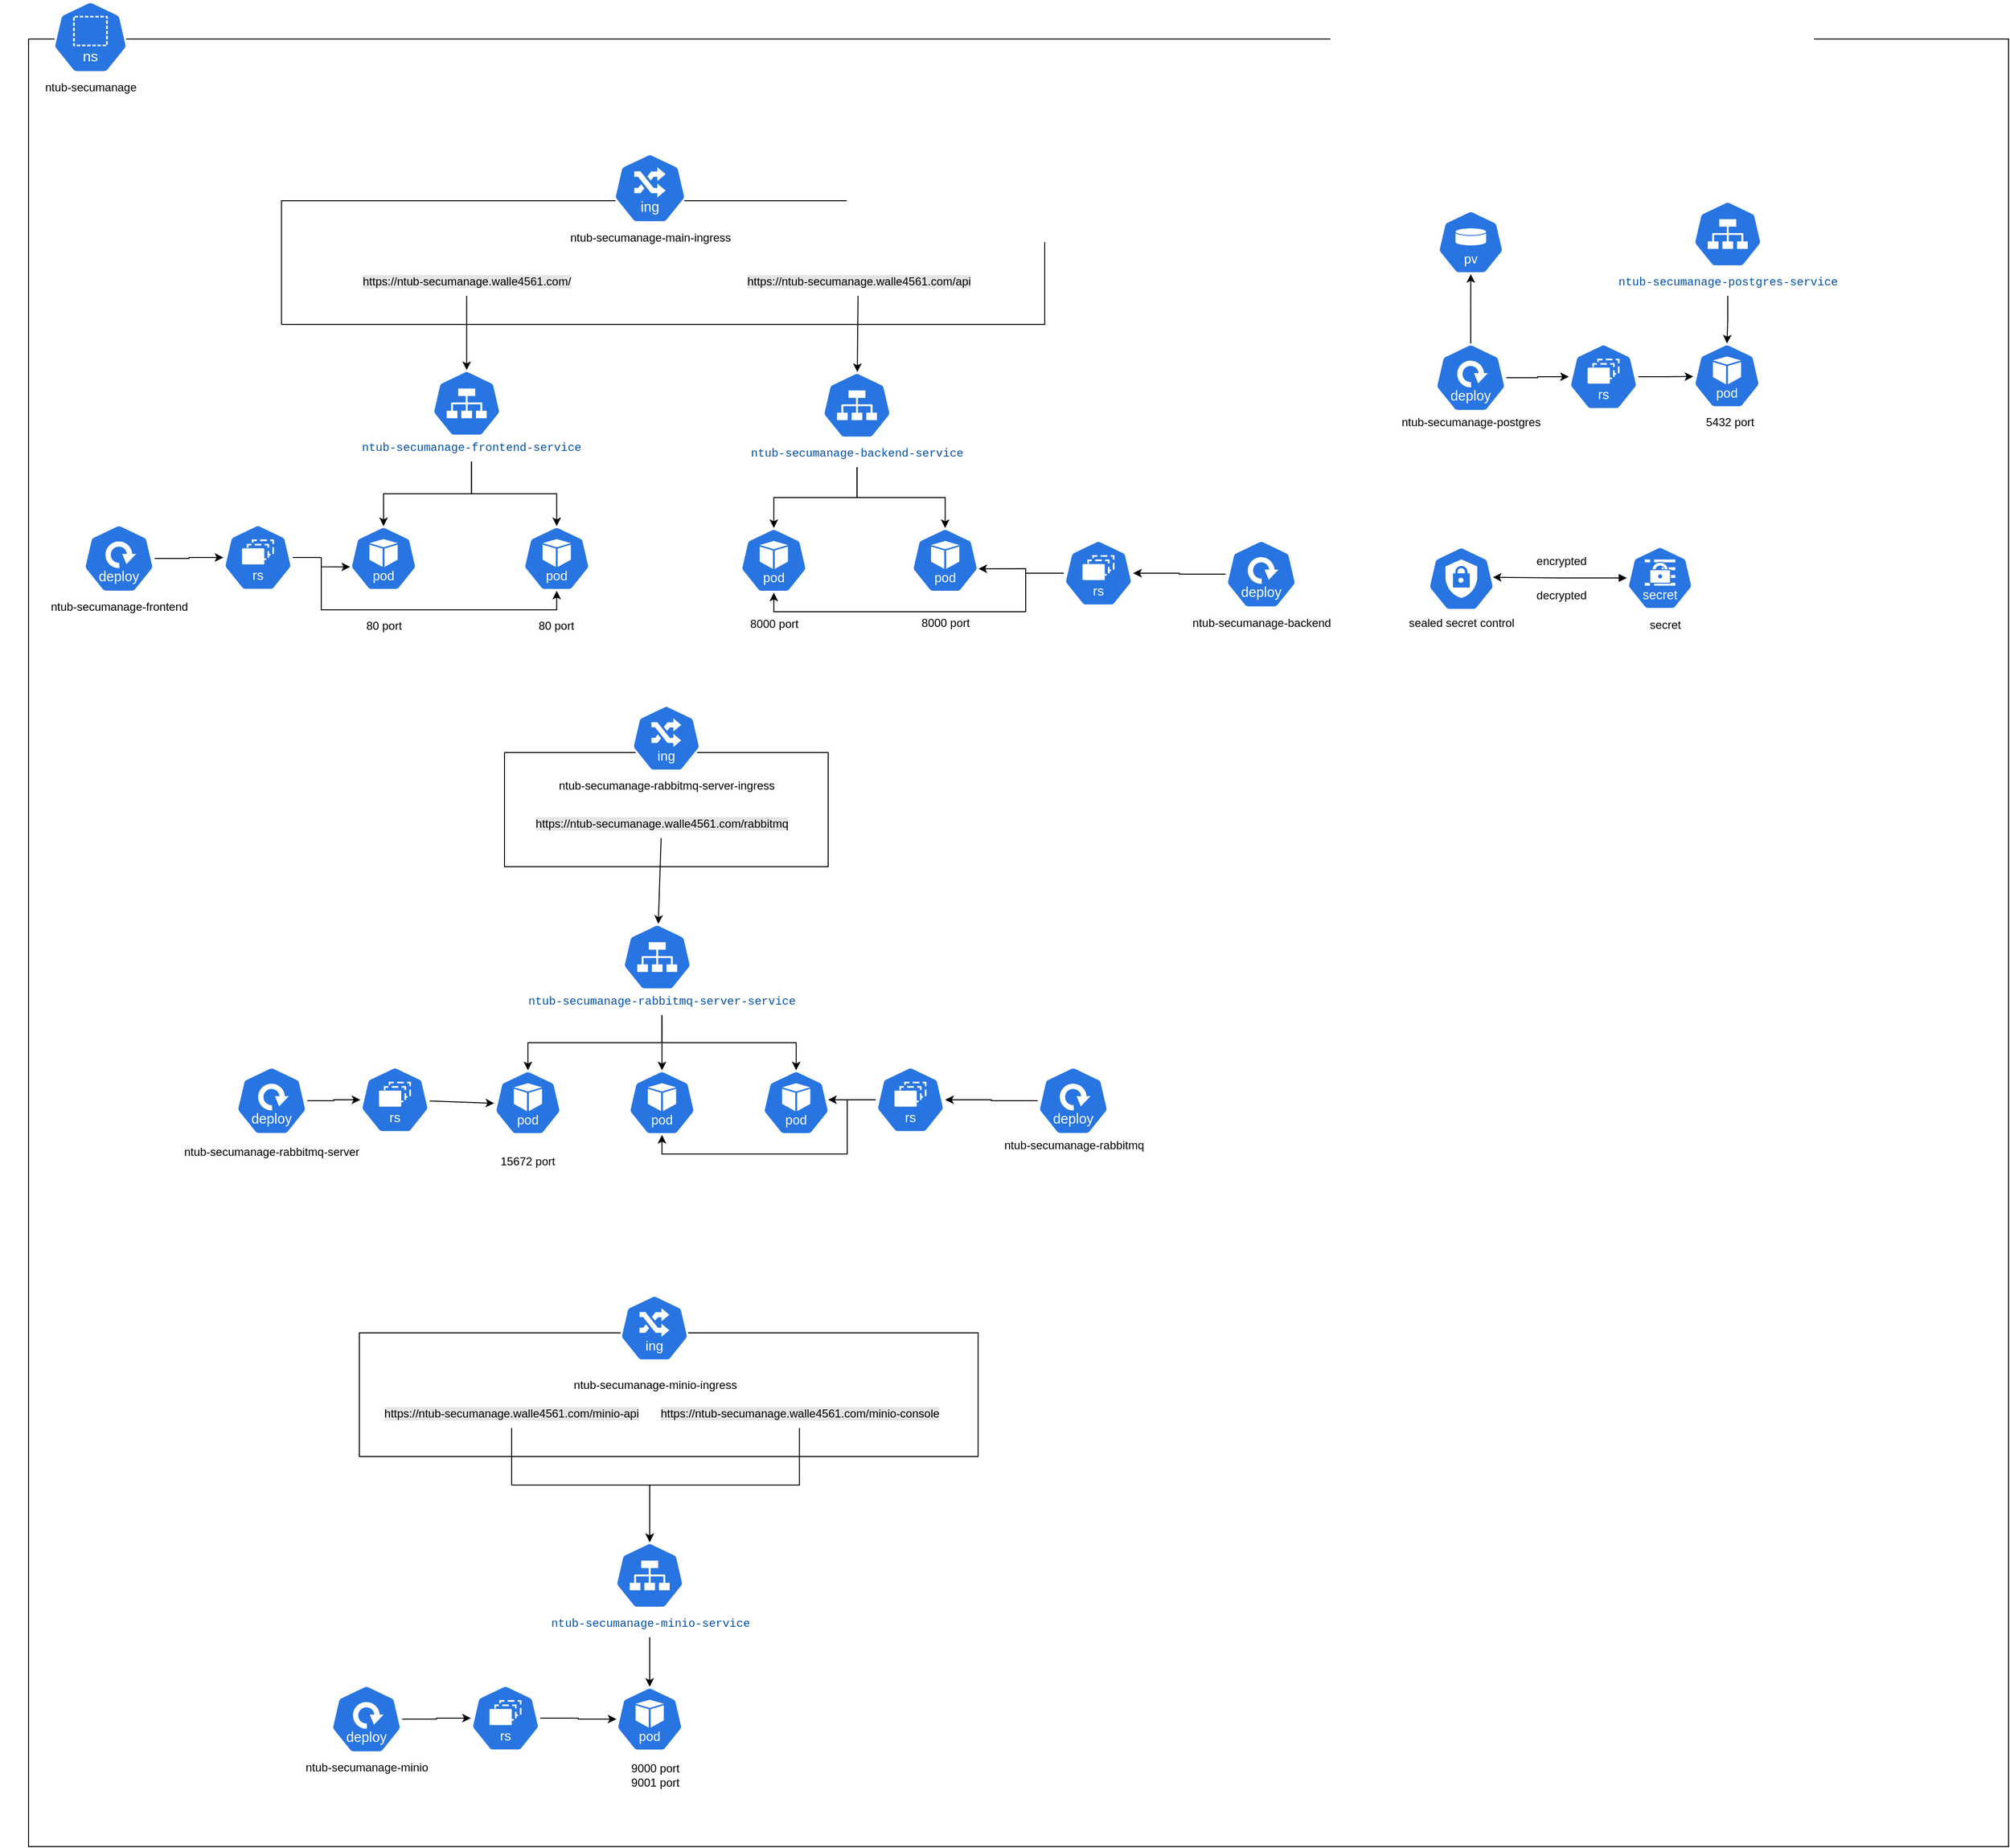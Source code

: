 <mxfile version="26.2.14">
  <diagram name="第 1 页" id="oW_HWMbuLzEQUuHJXe-u">
    <mxGraphModel grid="1" page="1" gridSize="10" guides="1" tooltips="1" connect="1" arrows="1" fold="1" pageScale="1" pageWidth="50000" pageHeight="4000" math="0" shadow="0">
      <root>
        <mxCell id="0" />
        <mxCell id="1" parent="0" />
        <mxCell id="PA6u_Vdks4HZoJfBhmhb-9" value="" style="rounded=0;whiteSpace=wrap;html=1;" vertex="1" parent="1">
          <mxGeometry x="1900" y="290" width="2080" height="1900" as="geometry" />
        </mxCell>
        <mxCell id="PA6u_Vdks4HZoJfBhmhb-12" value="" style="group" vertex="1" connectable="0" parent="1">
          <mxGeometry x="1870" y="250" width="190" height="130" as="geometry" />
        </mxCell>
        <mxCell id="PA6u_Vdks4HZoJfBhmhb-10" value="" style="aspect=fixed;sketch=0;html=1;dashed=0;whitespace=wrap;fillColor=#2875E2;strokeColor=#ffffff;points=[[0.005,0.63,0],[0.1,0.2,0],[0.9,0.2,0],[0.5,0,0],[0.995,0.63,0],[0.72,0.99,0],[0.5,1,0],[0.28,0.99,0]];shape=mxgraph.kubernetes.icon2;kubernetesLabel=1;prIcon=ns" vertex="1" parent="PA6u_Vdks4HZoJfBhmhb-12">
          <mxGeometry x="55.417" width="79.167" height="76" as="geometry" />
        </mxCell>
        <mxCell id="PA6u_Vdks4HZoJfBhmhb-11" value="ntub-secumanage" style="text;html=1;align=center;verticalAlign=middle;resizable=0;points=[];autosize=1;strokeColor=none;fillColor=none;" vertex="1" parent="PA6u_Vdks4HZoJfBhmhb-12">
          <mxGeometry x="35" y="76" width="120" height="30" as="geometry" />
        </mxCell>
        <mxCell id="PA6u_Vdks4HZoJfBhmhb-17" value="" style="group" vertex="1" connectable="0" parent="1">
          <mxGeometry x="2497.5" y="410" width="470" height="240" as="geometry" />
        </mxCell>
        <mxCell id="PA6u_Vdks4HZoJfBhmhb-22" value="" style="whiteSpace=wrap;html=1;" vertex="1" parent="PA6u_Vdks4HZoJfBhmhb-17">
          <mxGeometry x="-331.765" y="50" width="801.765" height="130" as="geometry" />
        </mxCell>
        <mxCell id="PA6u_Vdks4HZoJfBhmhb-19" value="&lt;span style=&quot;background-color: rgb(230, 230, 230);&quot;&gt;https://ntub-secumanage.walle4561.com/&lt;/span&gt;" style="text;html=1;align=center;verticalAlign=middle;resizable=0;points=[];autosize=1;strokeColor=none;fillColor=none;" vertex="1" parent="PA6u_Vdks4HZoJfBhmhb-17">
          <mxGeometry x="-257.255" y="120" width="240" height="30" as="geometry" />
        </mxCell>
        <mxCell id="PA6u_Vdks4HZoJfBhmhb-18" value="&lt;span style=&quot;background-color: rgb(230, 230, 230);&quot;&gt;https://ntub-secumanage.walle4561.com/api&lt;/span&gt;" style="text;html=1;align=center;verticalAlign=middle;resizable=0;points=[];autosize=1;strokeColor=none;fillColor=none;" vertex="1" parent="PA6u_Vdks4HZoJfBhmhb-17">
          <mxGeometry x="144.02" y="120" width="260" height="30" as="geometry" />
        </mxCell>
        <mxCell id="OBrosOqHSB_QmreXcXmK-2" value="" style="group" vertex="1" connectable="0" parent="PA6u_Vdks4HZoJfBhmhb-17">
          <mxGeometry x="-39.71" width="190" height="103.73" as="geometry" />
        </mxCell>
        <mxCell id="PA6u_Vdks4HZoJfBhmhb-15" value="" style="aspect=fixed;sketch=0;html=1;dashed=0;whitespace=wrap;fillColor=#2875E2;strokeColor=#ffffff;points=[[0.005,0.63,0],[0.1,0.2,0],[0.9,0.2,0],[0.5,0,0],[0.995,0.63,0],[0.72,0.99,0],[0.5,1,0],[0.28,0.99,0]];shape=mxgraph.kubernetes.icon2;kubernetesLabel=1;prIcon=ing" vertex="1" parent="OBrosOqHSB_QmreXcXmK-2">
          <mxGeometry x="56.602" width="76.794" height="73.725" as="geometry" />
        </mxCell>
        <mxCell id="OBrosOqHSB_QmreXcXmK-1" value="ntub-secumanage-main-ingress" style="text;html=1;align=center;verticalAlign=middle;resizable=0;points=[];autosize=1;strokeColor=none;fillColor=none;" vertex="1" parent="OBrosOqHSB_QmreXcXmK-2">
          <mxGeometry y="73.73" width="190" height="30" as="geometry" />
        </mxCell>
        <mxCell id="PA6u_Vdks4HZoJfBhmhb-24" style="edgeStyle=orthogonalEdgeStyle;rounded=0;orthogonalLoop=1;jettySize=auto;html=1;entryX=0.5;entryY=0;entryDx=0;entryDy=0;entryPerimeter=0;" edge="1" parent="1" source="PA6u_Vdks4HZoJfBhmhb-19" target="PA6u_Vdks4HZoJfBhmhb-23">
          <mxGeometry relative="1" as="geometry" />
        </mxCell>
        <mxCell id="PA6u_Vdks4HZoJfBhmhb-27" value="" style="group" vertex="1" connectable="0" parent="1">
          <mxGeometry x="2240.25" y="620" width="250" height="120" as="geometry" />
        </mxCell>
        <mxCell id="PA6u_Vdks4HZoJfBhmhb-23" value="" style="aspect=fixed;sketch=0;html=1;dashed=0;whitespace=wrap;fillColor=#2875E2;strokeColor=#ffffff;points=[[0.005,0.63,0],[0.1,0.2,0],[0.9,0.2,0],[0.5,0,0],[0.995,0.63,0],[0.72,0.99,0],[0.5,1,0],[0.28,0.99,0]];shape=mxgraph.kubernetes.icon2;prIcon=svc" vertex="1" parent="PA6u_Vdks4HZoJfBhmhb-27">
          <mxGeometry x="83.54" y="18" width="72.92" height="70" as="geometry" />
        </mxCell>
        <mxCell id="PA6u_Vdks4HZoJfBhmhb-26" value="&lt;div style=&quot;background-color: rgb(255, 255, 254); font-family: Menlo, Monaco, &amp;quot;Courier New&amp;quot;, monospace; line-height: 18px; white-space-collapse: preserve;&quot;&gt;&lt;span style=&quot;color: #0451a5;&quot;&gt;ntub-secumanage-frontend-service&lt;/span&gt;&lt;/div&gt;" style="text;html=1;align=center;verticalAlign=middle;resizable=0;points=[];autosize=1;strokeColor=none;fillColor=none;" vertex="1" parent="PA6u_Vdks4HZoJfBhmhb-27">
          <mxGeometry y="84" width="250" height="30" as="geometry" />
        </mxCell>
        <mxCell id="PA6u_Vdks4HZoJfBhmhb-32" style="edgeStyle=orthogonalEdgeStyle;rounded=0;orthogonalLoop=1;jettySize=auto;html=1;entryX=0.5;entryY=0;entryDx=0;entryDy=0;entryPerimeter=0;" edge="1" parent="1" source="PA6u_Vdks4HZoJfBhmhb-26" target="PA6u_Vdks4HZoJfBhmhb-25">
          <mxGeometry relative="1" as="geometry" />
        </mxCell>
        <mxCell id="PA6u_Vdks4HZoJfBhmhb-33" style="edgeStyle=orthogonalEdgeStyle;rounded=0;orthogonalLoop=1;jettySize=auto;html=1;entryX=0.5;entryY=0;entryDx=0;entryDy=0;entryPerimeter=0;" edge="1" parent="1" source="PA6u_Vdks4HZoJfBhmhb-26" target="PA6u_Vdks4HZoJfBhmhb-29">
          <mxGeometry relative="1" as="geometry" />
        </mxCell>
        <mxCell id="PA6u_Vdks4HZoJfBhmhb-35" value="" style="group" vertex="1" connectable="0" parent="1">
          <mxGeometry x="2660.25" y="620" width="250" height="252" as="geometry" />
        </mxCell>
        <mxCell id="PA6u_Vdks4HZoJfBhmhb-34" value="" style="aspect=fixed;sketch=0;html=1;dashed=0;whitespace=wrap;fillColor=#2875E2;strokeColor=#ffffff;points=[[0.005,0.63,0],[0.1,0.2,0],[0.9,0.2,0],[0.5,0,0],[0.995,0.63,0],[0.72,0.99,0],[0.5,1,0],[0.28,0.99,0]];shape=mxgraph.kubernetes.icon2;kubernetesLabel=1;prIcon=pod" vertex="1" parent="PA6u_Vdks4HZoJfBhmhb-35">
          <mxGeometry x="-12.75" y="184" width="70.83" height="68" as="geometry" />
        </mxCell>
        <mxCell id="PA6u_Vdks4HZoJfBhmhb-36" value="" style="aspect=fixed;sketch=0;html=1;dashed=0;whitespace=wrap;fillColor=#2875E2;strokeColor=#ffffff;points=[[0.005,0.63,0],[0.1,0.2,0],[0.9,0.2,0],[0.5,0,0],[0.995,0.63,0],[0.72,0.99,0],[0.5,1,0],[0.28,0.99,0]];shape=mxgraph.kubernetes.icon2;prIcon=svc" vertex="1" parent="PA6u_Vdks4HZoJfBhmhb-35">
          <mxGeometry x="73.54" y="20" width="72.92" height="70" as="geometry" />
        </mxCell>
        <mxCell id="PA6u_Vdks4HZoJfBhmhb-37" value="&lt;div style=&quot;background-color: rgb(255, 255, 254); line-height: 18px;&quot;&gt;&lt;font face=&quot;Menlo, Monaco, Courier New, monospace&quot; color=&quot;#0451a5&quot;&gt;&lt;span style=&quot;white-space-collapse: preserve;&quot;&gt;ntub-secumanage-backend-service&lt;/span&gt;&lt;/font&gt;&lt;br&gt;&lt;/div&gt;" style="text;html=1;align=center;verticalAlign=middle;resizable=0;points=[];autosize=1;strokeColor=none;fillColor=none;" vertex="1" parent="PA6u_Vdks4HZoJfBhmhb-35">
          <mxGeometry x="-15" y="90" width="250" height="30" as="geometry" />
        </mxCell>
        <mxCell id="PA6u_Vdks4HZoJfBhmhb-38" value="" style="aspect=fixed;sketch=0;html=1;dashed=0;whitespace=wrap;fillColor=#2875E2;strokeColor=#ffffff;points=[[0.005,0.63,0],[0.1,0.2,0],[0.9,0.2,0],[0.5,0,0],[0.995,0.63,0],[0.72,0.99,0],[0.5,1,0],[0.28,0.99,0]];shape=mxgraph.kubernetes.icon2;kubernetesLabel=1;prIcon=pod" vertex="1" parent="PA6u_Vdks4HZoJfBhmhb-35">
          <mxGeometry x="167.25" y="184" width="70.83" height="68" as="geometry" />
        </mxCell>
        <mxCell id="PA6u_Vdks4HZoJfBhmhb-39" style="edgeStyle=orthogonalEdgeStyle;rounded=0;orthogonalLoop=1;jettySize=auto;html=1;entryX=0.5;entryY=0;entryDx=0;entryDy=0;entryPerimeter=0;" edge="1" parent="PA6u_Vdks4HZoJfBhmhb-35" source="PA6u_Vdks4HZoJfBhmhb-37" target="PA6u_Vdks4HZoJfBhmhb-34">
          <mxGeometry relative="1" as="geometry" />
        </mxCell>
        <mxCell id="PA6u_Vdks4HZoJfBhmhb-40" style="edgeStyle=orthogonalEdgeStyle;rounded=0;orthogonalLoop=1;jettySize=auto;html=1;entryX=0.5;entryY=0;entryDx=0;entryDy=0;entryPerimeter=0;" edge="1" parent="PA6u_Vdks4HZoJfBhmhb-35" source="PA6u_Vdks4HZoJfBhmhb-37" target="PA6u_Vdks4HZoJfBhmhb-38">
          <mxGeometry relative="1" as="geometry" />
        </mxCell>
        <mxCell id="PA6u_Vdks4HZoJfBhmhb-41" style="rounded=0;orthogonalLoop=1;jettySize=auto;html=1;" edge="1" parent="1" source="PA6u_Vdks4HZoJfBhmhb-18" target="PA6u_Vdks4HZoJfBhmhb-36">
          <mxGeometry relative="1" as="geometry" />
        </mxCell>
        <mxCell id="PA6u_Vdks4HZoJfBhmhb-42" value="" style="group" vertex="1" connectable="0" parent="1">
          <mxGeometry x="2677.5" y="1600" width="220" height="438" as="geometry" />
        </mxCell>
        <mxCell id="PA6u_Vdks4HZoJfBhmhb-43" value="" style="whiteSpace=wrap;html=1;" vertex="1" parent="PA6u_Vdks4HZoJfBhmhb-42">
          <mxGeometry x="-430" y="50" width="650" height="130" as="geometry" />
        </mxCell>
        <mxCell id="PA6u_Vdks4HZoJfBhmhb-46" value="&lt;span style=&quot;background-color: rgb(230, 230, 230);&quot;&gt;https://ntub-secumanage.walle4561.com/minio-console&lt;/span&gt;" style="text;html=1;align=center;verticalAlign=middle;resizable=0;points=[];autosize=1;strokeColor=none;fillColor=none;" vertex="1" parent="PA6u_Vdks4HZoJfBhmhb-42">
          <mxGeometry x="-127.651" y="120" width="320" height="30" as="geometry" />
        </mxCell>
        <mxCell id="PA6u_Vdks4HZoJfBhmhb-100" value="&lt;span style=&quot;background-color: rgb(230, 230, 230);&quot;&gt;https://ntub-secumanage.walle4561.com/minio-api&lt;/span&gt;" style="text;html=1;align=center;verticalAlign=middle;resizable=0;points=[];autosize=1;strokeColor=none;fillColor=none;" vertex="1" parent="PA6u_Vdks4HZoJfBhmhb-42">
          <mxGeometry x="-415.001" y="120" width="290" height="30" as="geometry" />
        </mxCell>
        <mxCell id="PA6u_Vdks4HZoJfBhmhb-76" style="edgeStyle=orthogonalEdgeStyle;rounded=0;orthogonalLoop=1;jettySize=auto;html=1;entryX=0.5;entryY=0;entryDx=0;entryDy=0;entryPerimeter=0;" edge="1" parent="1" source="PA6u_Vdks4HZoJfBhmhb-75" target="PA6u_Vdks4HZoJfBhmhb-73">
          <mxGeometry relative="1" as="geometry" />
        </mxCell>
        <mxCell id="PA6u_Vdks4HZoJfBhmhb-99" value="" style="whiteSpace=wrap;html=1;" vertex="1" parent="1">
          <mxGeometry x="2400" y="1040" width="340" height="120" as="geometry" />
        </mxCell>
        <mxCell id="PA6u_Vdks4HZoJfBhmhb-86" value="&lt;span style=&quot;background-color: rgb(230, 230, 230);&quot;&gt;https://ntub-secumanage.walle4561.com/rabbitmq&lt;/span&gt;" style="text;html=1;align=center;verticalAlign=middle;resizable=0;points=[];autosize=1;strokeColor=none;fillColor=none;" vertex="1" parent="1">
          <mxGeometry x="2420.0" y="1100" width="290" height="30" as="geometry" />
        </mxCell>
        <mxCell id="PA6u_Vdks4HZoJfBhmhb-87" value="" style="group" vertex="1" connectable="0" parent="1">
          <mxGeometry x="2513.73" y="1190" width="270" height="252" as="geometry" />
        </mxCell>
        <mxCell id="PA6u_Vdks4HZoJfBhmhb-88" value="" style="aspect=fixed;sketch=0;html=1;dashed=0;whitespace=wrap;fillColor=#2875E2;strokeColor=#ffffff;points=[[0.005,0.63,0],[0.1,0.2,0],[0.9,0.2,0],[0.5,0,0],[0.995,0.63,0],[0.72,0.99,0],[0.5,1,0],[0.28,0.99,0]];shape=mxgraph.kubernetes.icon2;kubernetesLabel=1;prIcon=pod" vertex="1" parent="PA6u_Vdks4HZoJfBhmhb-87">
          <mxGeometry x="16.27" y="184" width="70.83" height="68" as="geometry" />
        </mxCell>
        <mxCell id="PA6u_Vdks4HZoJfBhmhb-89" value="" style="aspect=fixed;sketch=0;html=1;dashed=0;whitespace=wrap;fillColor=#2875E2;strokeColor=#ffffff;points=[[0.005,0.63,0],[0.1,0.2,0],[0.9,0.2,0],[0.5,0,0],[0.995,0.63,0],[0.72,0.99,0],[0.5,1,0],[0.28,0.99,0]];shape=mxgraph.kubernetes.icon2;prIcon=svc" vertex="1" parent="PA6u_Vdks4HZoJfBhmhb-87">
          <mxGeometry x="10.22" y="30" width="72.92" height="70" as="geometry" />
        </mxCell>
        <mxCell id="PA6u_Vdks4HZoJfBhmhb-90" value="&lt;div style=&quot;background-color: rgb(255, 255, 254); line-height: 18px;&quot;&gt;&lt;font face=&quot;Menlo, Monaco, Courier New, monospace&quot; color=&quot;#0451a5&quot;&gt;&lt;span style=&quot;white-space-collapse: preserve;&quot;&gt;ntub-secumanage-rabbitmq-server-service&lt;/span&gt;&lt;/font&gt;&lt;br&gt;&lt;/div&gt;" style="text;html=1;align=center;verticalAlign=middle;resizable=0;points=[];autosize=1;strokeColor=none;fillColor=none;" vertex="1" parent="PA6u_Vdks4HZoJfBhmhb-87">
          <mxGeometry x="-103.32" y="96" width="310" height="30" as="geometry" />
        </mxCell>
        <mxCell id="PA6u_Vdks4HZoJfBhmhb-91" value="" style="aspect=fixed;sketch=0;html=1;dashed=0;whitespace=wrap;fillColor=#2875E2;strokeColor=#ffffff;points=[[0.005,0.63,0],[0.1,0.2,0],[0.9,0.2,0],[0.5,0,0],[0.995,0.63,0],[0.72,0.99,0],[0.5,1,0],[0.28,0.99,0]];shape=mxgraph.kubernetes.icon2;kubernetesLabel=1;prIcon=pod" vertex="1" parent="PA6u_Vdks4HZoJfBhmhb-87">
          <mxGeometry x="157.25" y="184" width="70.83" height="68" as="geometry" />
        </mxCell>
        <mxCell id="PA6u_Vdks4HZoJfBhmhb-92" style="edgeStyle=orthogonalEdgeStyle;rounded=0;orthogonalLoop=1;jettySize=auto;html=1;entryX=0.5;entryY=0;entryDx=0;entryDy=0;entryPerimeter=0;" edge="1" parent="PA6u_Vdks4HZoJfBhmhb-87" source="PA6u_Vdks4HZoJfBhmhb-90" target="PA6u_Vdks4HZoJfBhmhb-88">
          <mxGeometry relative="1" as="geometry" />
        </mxCell>
        <mxCell id="PA6u_Vdks4HZoJfBhmhb-93" style="edgeStyle=orthogonalEdgeStyle;rounded=0;orthogonalLoop=1;jettySize=auto;html=1;entryX=0.5;entryY=0;entryDx=0;entryDy=0;entryPerimeter=0;" edge="1" parent="PA6u_Vdks4HZoJfBhmhb-87" source="PA6u_Vdks4HZoJfBhmhb-90" target="PA6u_Vdks4HZoJfBhmhb-91">
          <mxGeometry relative="1" as="geometry" />
        </mxCell>
        <mxCell id="PA6u_Vdks4HZoJfBhmhb-94" style="rounded=0;orthogonalLoop=1;jettySize=auto;html=1;" edge="1" parent="1" source="PA6u_Vdks4HZoJfBhmhb-86" target="PA6u_Vdks4HZoJfBhmhb-89">
          <mxGeometry relative="1" as="geometry" />
        </mxCell>
        <mxCell id="PA6u_Vdks4HZoJfBhmhb-96" value="" style="group" vertex="1" connectable="0" parent="1">
          <mxGeometry x="2570" y="990" width="120" height="120" as="geometry" />
        </mxCell>
        <mxCell id="PA6u_Vdks4HZoJfBhmhb-97" value="" style="aspect=fixed;sketch=0;html=1;dashed=0;whitespace=wrap;fillColor=#2875E2;strokeColor=#ffffff;points=[[0.005,0.63,0],[0.1,0.2,0],[0.9,0.2,0],[0.5,0,0],[0.995,0.63,0],[0.72,0.99,0],[0.5,1,0],[0.28,0.99,0]];shape=mxgraph.kubernetes.icon2;kubernetesLabel=1;prIcon=ing" vertex="1" parent="PA6u_Vdks4HZoJfBhmhb-96">
          <mxGeometry x="-36.46" width="72.91" height="70" as="geometry" />
        </mxCell>
        <mxCell id="PA6u_Vdks4HZoJfBhmhb-50" value="" style="group" vertex="1" connectable="0" parent="1">
          <mxGeometry x="2437.5" y="1800" width="250" height="238" as="geometry" />
        </mxCell>
        <mxCell id="PA6u_Vdks4HZoJfBhmhb-49" value="" style="aspect=fixed;sketch=0;html=1;dashed=0;whitespace=wrap;fillColor=#2875E2;strokeColor=#ffffff;points=[[0.005,0.63,0],[0.1,0.2,0],[0.9,0.2,0],[0.5,0,0],[0.995,0.63,0],[0.72,0.99,0],[0.5,1,0],[0.28,0.99,0]];shape=mxgraph.kubernetes.icon2;kubernetesLabel=1;prIcon=pod" vertex="1" parent="PA6u_Vdks4HZoJfBhmhb-50">
          <mxGeometry x="79.59" y="222" width="70.83" height="68" as="geometry" />
        </mxCell>
        <mxCell id="PA6u_Vdks4HZoJfBhmhb-51" value="" style="aspect=fixed;sketch=0;html=1;dashed=0;whitespace=wrap;fillColor=#2875E2;strokeColor=#ffffff;points=[[0.005,0.63,0],[0.1,0.2,0],[0.9,0.2,0],[0.5,0,0],[0.995,0.63,0],[0.72,0.99,0],[0.5,1,0],[0.28,0.99,0]];shape=mxgraph.kubernetes.icon2;prIcon=svc" vertex="1" parent="PA6u_Vdks4HZoJfBhmhb-50">
          <mxGeometry x="78.54" y="70" width="72.92" height="70" as="geometry" />
        </mxCell>
        <mxCell id="PA6u_Vdks4HZoJfBhmhb-52" value="&lt;div style=&quot;background-color: rgb(255, 255, 254); line-height: 18px;&quot;&gt;&lt;font face=&quot;Menlo, Monaco, Courier New, monospace&quot; color=&quot;#0451a5&quot;&gt;&lt;span style=&quot;white-space-collapse: preserve;&quot;&gt;ntub-secumanage-minio-service&lt;/span&gt;&lt;/font&gt;&lt;br&gt;&lt;/div&gt;" style="text;html=1;align=center;verticalAlign=middle;resizable=0;points=[];autosize=1;strokeColor=none;fillColor=none;" vertex="1" parent="PA6u_Vdks4HZoJfBhmhb-50">
          <mxGeometry y="140" width="230" height="30" as="geometry" />
        </mxCell>
        <mxCell id="PA6u_Vdks4HZoJfBhmhb-54" style="edgeStyle=orthogonalEdgeStyle;rounded=0;orthogonalLoop=1;jettySize=auto;html=1;entryX=0.5;entryY=0;entryDx=0;entryDy=0;entryPerimeter=0;" edge="1" parent="PA6u_Vdks4HZoJfBhmhb-50" source="PA6u_Vdks4HZoJfBhmhb-52" target="PA6u_Vdks4HZoJfBhmhb-49">
          <mxGeometry relative="1" as="geometry" />
        </mxCell>
        <mxCell id="PA6u_Vdks4HZoJfBhmhb-95" value="" style="group" vertex="1" connectable="0" parent="1">
          <mxGeometry x="2497.5" y="1610" width="155" height="120" as="geometry" />
        </mxCell>
        <mxCell id="PA6u_Vdks4HZoJfBhmhb-45" value="&lt;div style=&quot;background-color: rgb(255, 255, 254); font-family: Menlo, Monaco, &amp;quot;Courier New&amp;quot;, monospace; line-height: 18px; white-space-collapse: preserve;&quot;&gt;&lt;br&gt;&lt;/div&gt;" style="text;html=1;align=center;verticalAlign=middle;resizable=0;points=[];autosize=1;strokeColor=none;fillColor=none;" vertex="1" parent="PA6u_Vdks4HZoJfBhmhb-95">
          <mxGeometry x="50" y="80" width="20" height="30" as="geometry" />
        </mxCell>
        <mxCell id="OBrosOqHSB_QmreXcXmK-5" value="" style="group" vertex="1" connectable="0" parent="PA6u_Vdks4HZoJfBhmhb-95">
          <mxGeometry x="-35" width="190" height="110" as="geometry" />
        </mxCell>
        <mxCell id="PA6u_Vdks4HZoJfBhmhb-44" value="" style="aspect=fixed;sketch=0;html=1;dashed=0;whitespace=wrap;fillColor=#2875E2;strokeColor=#ffffff;points=[[0.005,0.63,0],[0.1,0.2,0],[0.9,0.2,0],[0.5,0,0],[0.995,0.63,0],[0.72,0.99,0],[0.5,1,0],[0.28,0.99,0]];shape=mxgraph.kubernetes.icon2;kubernetesLabel=1;prIcon=ing" vertex="1" parent="OBrosOqHSB_QmreXcXmK-5">
          <mxGeometry x="58.54" width="72.91" height="70" as="geometry" />
        </mxCell>
        <mxCell id="OBrosOqHSB_QmreXcXmK-3" value="ntub-secumanage-minio-ingress" style="text;html=1;align=center;verticalAlign=middle;resizable=0;points=[];autosize=1;strokeColor=none;fillColor=none;" vertex="1" parent="OBrosOqHSB_QmreXcXmK-5">
          <mxGeometry y="80" width="190" height="30" as="geometry" />
        </mxCell>
        <mxCell id="PA6u_Vdks4HZoJfBhmhb-101" style="edgeStyle=orthogonalEdgeStyle;rounded=0;orthogonalLoop=1;jettySize=auto;html=1;entryX=0.5;entryY=0;entryDx=0;entryDy=0;entryPerimeter=0;" edge="1" parent="1" source="PA6u_Vdks4HZoJfBhmhb-46" target="PA6u_Vdks4HZoJfBhmhb-51">
          <mxGeometry relative="1" as="geometry" />
        </mxCell>
        <mxCell id="PA6u_Vdks4HZoJfBhmhb-102" style="edgeStyle=orthogonalEdgeStyle;rounded=0;orthogonalLoop=1;jettySize=auto;html=1;entryX=0.5;entryY=0;entryDx=0;entryDy=0;entryPerimeter=0;" edge="1" parent="1" source="PA6u_Vdks4HZoJfBhmhb-100" target="PA6u_Vdks4HZoJfBhmhb-51">
          <mxGeometry relative="1" as="geometry" />
        </mxCell>
        <mxCell id="PA6u_Vdks4HZoJfBhmhb-107" style="edgeStyle=orthogonalEdgeStyle;rounded=0;orthogonalLoop=1;jettySize=auto;html=1;" edge="1" parent="1" source="PA6u_Vdks4HZoJfBhmhb-103" target="PA6u_Vdks4HZoJfBhmhb-104">
          <mxGeometry relative="1" as="geometry" />
        </mxCell>
        <mxCell id="PA6u_Vdks4HZoJfBhmhb-103" value="" style="aspect=fixed;sketch=0;html=1;dashed=0;whitespace=wrap;fillColor=#2875E2;strokeColor=#ffffff;points=[[0.005,0.63,0],[0.1,0.2,0],[0.9,0.2,0],[0.5,0,0],[0.995,0.63,0],[0.72,0.99,0],[0.5,1,0],[0.28,0.99,0]];shape=mxgraph.kubernetes.icon2;kubernetesLabel=1;prIcon=deploy" vertex="1" parent="1">
          <mxGeometry x="1957.5" y="800" width="75" height="72" as="geometry" />
        </mxCell>
        <mxCell id="PA6u_Vdks4HZoJfBhmhb-112" style="edgeStyle=orthogonalEdgeStyle;rounded=0;orthogonalLoop=1;jettySize=auto;html=1;entryX=0.005;entryY=0.63;entryDx=0;entryDy=0;entryPerimeter=0;" edge="1" parent="1" source="PA6u_Vdks4HZoJfBhmhb-104" target="PA6u_Vdks4HZoJfBhmhb-25">
          <mxGeometry relative="1" as="geometry" />
        </mxCell>
        <mxCell id="PA6u_Vdks4HZoJfBhmhb-114" value="" style="group" vertex="1" connectable="0" parent="1">
          <mxGeometry x="2104.58" y="800" width="72.92" height="105" as="geometry" />
        </mxCell>
        <mxCell id="PA6u_Vdks4HZoJfBhmhb-104" value="" style="aspect=fixed;sketch=0;html=1;dashed=0;whitespace=wrap;fillColor=#2875E2;strokeColor=#ffffff;points=[[0.005,0.63,0],[0.1,0.2,0],[0.9,0.2,0],[0.5,0,0],[0.995,0.63,0],[0.72,0.99,0],[0.5,1,0],[0.28,0.99,0]];shape=mxgraph.kubernetes.icon2;kubernetesLabel=1;prIcon=rs" vertex="1" parent="PA6u_Vdks4HZoJfBhmhb-114">
          <mxGeometry width="72.92" height="70" as="geometry" />
        </mxCell>
        <mxCell id="PA6u_Vdks4HZoJfBhmhb-115" style="edgeStyle=orthogonalEdgeStyle;rounded=0;orthogonalLoop=1;jettySize=auto;html=1;entryX=0.5;entryY=1;entryDx=0;entryDy=0;entryPerimeter=0;" edge="1" parent="1" source="PA6u_Vdks4HZoJfBhmhb-104" target="PA6u_Vdks4HZoJfBhmhb-29">
          <mxGeometry relative="1" as="geometry">
            <Array as="points">
              <mxPoint x="2207.5" y="835" />
              <mxPoint x="2207.5" y="890" />
              <mxPoint x="2454.5" y="890" />
            </Array>
          </mxGeometry>
        </mxCell>
        <mxCell id="PA6u_Vdks4HZoJfBhmhb-116" style="edgeStyle=orthogonalEdgeStyle;rounded=0;orthogonalLoop=1;jettySize=auto;html=1;" edge="1" parent="1" source="PA6u_Vdks4HZoJfBhmhb-117" target="PA6u_Vdks4HZoJfBhmhb-119">
          <mxGeometry relative="1" as="geometry" />
        </mxCell>
        <mxCell id="PA6u_Vdks4HZoJfBhmhb-118" value="" style="group" vertex="1" connectable="0" parent="1">
          <mxGeometry x="2987.5" y="816.5" width="72.92" height="105" as="geometry" />
        </mxCell>
        <mxCell id="PA6u_Vdks4HZoJfBhmhb-119" value="" style="aspect=fixed;sketch=0;html=1;dashed=0;whitespace=wrap;fillColor=#2875E2;strokeColor=#ffffff;points=[[0.005,0.63,0],[0.1,0.2,0],[0.9,0.2,0],[0.5,0,0],[0.995,0.63,0],[0.72,0.99,0],[0.5,1,0],[0.28,0.99,0]];shape=mxgraph.kubernetes.icon2;kubernetesLabel=1;prIcon=rs" vertex="1" parent="PA6u_Vdks4HZoJfBhmhb-118">
          <mxGeometry width="72.92" height="70" as="geometry" />
        </mxCell>
        <mxCell id="PA6u_Vdks4HZoJfBhmhb-121" style="edgeStyle=orthogonalEdgeStyle;rounded=0;orthogonalLoop=1;jettySize=auto;html=1;entryX=0.995;entryY=0.63;entryDx=0;entryDy=0;entryPerimeter=0;" edge="1" parent="1" source="PA6u_Vdks4HZoJfBhmhb-119" target="PA6u_Vdks4HZoJfBhmhb-38">
          <mxGeometry relative="1" as="geometry">
            <Array as="points">
              <mxPoint x="2947.5" y="851" />
              <mxPoint x="2947.5" y="847" />
            </Array>
          </mxGeometry>
        </mxCell>
        <mxCell id="PA6u_Vdks4HZoJfBhmhb-122" style="edgeStyle=orthogonalEdgeStyle;rounded=0;orthogonalLoop=1;jettySize=auto;html=1;entryX=0.5;entryY=1;entryDx=0;entryDy=0;entryPerimeter=0;" edge="1" parent="1" source="PA6u_Vdks4HZoJfBhmhb-119" target="PA6u_Vdks4HZoJfBhmhb-34">
          <mxGeometry relative="1" as="geometry">
            <Array as="points">
              <mxPoint x="2947.5" y="851" />
              <mxPoint x="2947.5" y="892" />
              <mxPoint x="2682.5" y="892" />
            </Array>
          </mxGeometry>
        </mxCell>
        <mxCell id="PA6u_Vdks4HZoJfBhmhb-129" style="edgeStyle=orthogonalEdgeStyle;rounded=0;orthogonalLoop=1;jettySize=auto;html=1;" edge="1" parent="1" source="PA6u_Vdks4HZoJfBhmhb-130" target="PA6u_Vdks4HZoJfBhmhb-132">
          <mxGeometry relative="1" as="geometry" />
        </mxCell>
        <mxCell id="PA6u_Vdks4HZoJfBhmhb-131" value="" style="group" vertex="1" connectable="0" parent="1">
          <mxGeometry x="2364.58" y="2020" width="72.92" height="105" as="geometry" />
        </mxCell>
        <mxCell id="PA6u_Vdks4HZoJfBhmhb-132" value="" style="aspect=fixed;sketch=0;html=1;dashed=0;whitespace=wrap;fillColor=#2875E2;strokeColor=#ffffff;points=[[0.005,0.63,0],[0.1,0.2,0],[0.9,0.2,0],[0.5,0,0],[0.995,0.63,0],[0.72,0.99,0],[0.5,1,0],[0.28,0.99,0]];shape=mxgraph.kubernetes.icon2;kubernetesLabel=1;prIcon=rs" vertex="1" parent="PA6u_Vdks4HZoJfBhmhb-131">
          <mxGeometry width="72.92" height="70" as="geometry" />
        </mxCell>
        <mxCell id="PA6u_Vdks4HZoJfBhmhb-135" style="edgeStyle=orthogonalEdgeStyle;rounded=0;orthogonalLoop=1;jettySize=auto;html=1;entryX=0.006;entryY=0.5;entryDx=0;entryDy=0;entryPerimeter=0;" edge="1" parent="1" source="PA6u_Vdks4HZoJfBhmhb-132" target="PA6u_Vdks4HZoJfBhmhb-49">
          <mxGeometry relative="1" as="geometry" />
        </mxCell>
        <mxCell id="PA6u_Vdks4HZoJfBhmhb-138" value="" style="group" vertex="1" connectable="0" parent="1">
          <mxGeometry x="3507.5" y="620" width="77.46" height="105" as="geometry" />
        </mxCell>
        <mxCell id="PA6u_Vdks4HZoJfBhmhb-139" value="" style="aspect=fixed;sketch=0;html=1;dashed=0;whitespace=wrap;fillColor=#2875E2;strokeColor=#ffffff;points=[[0.005,0.63,0],[0.1,0.2,0],[0.9,0.2,0],[0.5,0,0],[0.995,0.63,0],[0.72,0.99,0],[0.5,1,0],[0.28,0.99,0]];shape=mxgraph.kubernetes.icon2;kubernetesLabel=1;prIcon=rs" vertex="1" parent="PA6u_Vdks4HZoJfBhmhb-138">
          <mxGeometry x="10.57" y="-10" width="72.92" height="70" as="geometry" />
        </mxCell>
        <mxCell id="PA6u_Vdks4HZoJfBhmhb-136" style="edgeStyle=orthogonalEdgeStyle;rounded=0;orthogonalLoop=1;jettySize=auto;html=1;" edge="1" parent="1" source="PA6u_Vdks4HZoJfBhmhb-137" target="PA6u_Vdks4HZoJfBhmhb-139">
          <mxGeometry relative="1" as="geometry" />
        </mxCell>
        <mxCell id="PA6u_Vdks4HZoJfBhmhb-141" style="edgeStyle=orthogonalEdgeStyle;rounded=0;orthogonalLoop=1;jettySize=auto;html=1;entryX=-0.001;entryY=0.511;entryDx=0;entryDy=0;entryPerimeter=0;" edge="1" parent="1" source="PA6u_Vdks4HZoJfBhmhb-139" target="PA6u_Vdks4HZoJfBhmhb-73">
          <mxGeometry relative="1" as="geometry" />
        </mxCell>
        <mxCell id="PA6u_Vdks4HZoJfBhmhb-142" style="edgeStyle=orthogonalEdgeStyle;rounded=0;orthogonalLoop=1;jettySize=auto;html=1;" edge="1" parent="1" source="PA6u_Vdks4HZoJfBhmhb-143" target="PA6u_Vdks4HZoJfBhmhb-145">
          <mxGeometry relative="1" as="geometry" />
        </mxCell>
        <mxCell id="PA6u_Vdks4HZoJfBhmhb-144" value="" style="group" vertex="1" connectable="0" parent="1">
          <mxGeometry x="2790" y="1370" width="72.92" height="105" as="geometry" />
        </mxCell>
        <mxCell id="PA6u_Vdks4HZoJfBhmhb-147" style="edgeStyle=orthogonalEdgeStyle;rounded=0;orthogonalLoop=1;jettySize=auto;html=1;" edge="1" parent="PA6u_Vdks4HZoJfBhmhb-144" source="PA6u_Vdks4HZoJfBhmhb-145">
          <mxGeometry relative="1" as="geometry">
            <mxPoint x="-50" y="35" as="targetPoint" />
          </mxGeometry>
        </mxCell>
        <mxCell id="PA6u_Vdks4HZoJfBhmhb-145" value="" style="aspect=fixed;sketch=0;html=1;dashed=0;whitespace=wrap;fillColor=#2875E2;strokeColor=#ffffff;points=[[0.005,0.63,0],[0.1,0.2,0],[0.9,0.2,0],[0.5,0,0],[0.995,0.63,0],[0.72,0.99,0],[0.5,1,0],[0.28,0.99,0]];shape=mxgraph.kubernetes.icon2;kubernetesLabel=1;prIcon=rs" vertex="1" parent="PA6u_Vdks4HZoJfBhmhb-144">
          <mxGeometry width="72.92" height="70" as="geometry" />
        </mxCell>
        <mxCell id="PA6u_Vdks4HZoJfBhmhb-148" style="edgeStyle=orthogonalEdgeStyle;rounded=0;orthogonalLoop=1;jettySize=auto;html=1;entryX=0.5;entryY=1;entryDx=0;entryDy=0;entryPerimeter=0;" edge="1" parent="1" source="PA6u_Vdks4HZoJfBhmhb-145" target="PA6u_Vdks4HZoJfBhmhb-88">
          <mxGeometry relative="1" as="geometry">
            <Array as="points">
              <mxPoint x="2760" y="1405" />
              <mxPoint x="2760" y="1462" />
              <mxPoint x="2565" y="1462" />
            </Array>
          </mxGeometry>
        </mxCell>
        <mxCell id="PA6u_Vdks4HZoJfBhmhb-149" value="" style="aspect=fixed;sketch=0;html=1;dashed=0;whitespace=wrap;fillColor=#2875E2;strokeColor=#ffffff;points=[[0.005,0.63,0],[0.1,0.2,0],[0.9,0.2,0],[0.5,0,0],[0.995,0.63,0],[0.72,0.99,0],[0.5,1,0],[0.28,0.99,0]];shape=mxgraph.kubernetes.icon2;kubernetesLabel=1;prIcon=pod" vertex="1" parent="1">
          <mxGeometry x="2389.17" y="1374" width="70.83" height="68" as="geometry" />
        </mxCell>
        <mxCell id="PA6u_Vdks4HZoJfBhmhb-150" value="" style="aspect=fixed;sketch=0;html=1;dashed=0;whitespace=wrap;fillColor=#2875E2;strokeColor=#ffffff;points=[[0.005,0.63,0],[0.1,0.2,0],[0.9,0.2,0],[0.5,0,0],[0.995,0.63,0],[0.72,0.99,0],[0.5,1,0],[0.28,0.99,0]];shape=mxgraph.kubernetes.icon2;kubernetesLabel=1;prIcon=rs" vertex="1" parent="1">
          <mxGeometry x="2248.45" y="1370" width="72.92" height="70" as="geometry" />
        </mxCell>
        <mxCell id="PA6u_Vdks4HZoJfBhmhb-152" style="edgeStyle=orthogonalEdgeStyle;rounded=0;orthogonalLoop=1;jettySize=auto;html=1;" edge="1" parent="1" source="PA6u_Vdks4HZoJfBhmhb-151" target="PA6u_Vdks4HZoJfBhmhb-150">
          <mxGeometry relative="1" as="geometry" />
        </mxCell>
        <mxCell id="PA6u_Vdks4HZoJfBhmhb-153" style="rounded=0;orthogonalLoop=1;jettySize=auto;html=1;entryX=-0.001;entryY=0.511;entryDx=0;entryDy=0;entryPerimeter=0;" edge="1" parent="1" source="PA6u_Vdks4HZoJfBhmhb-150" target="PA6u_Vdks4HZoJfBhmhb-149">
          <mxGeometry relative="1" as="geometry" />
        </mxCell>
        <mxCell id="PA6u_Vdks4HZoJfBhmhb-154" style="edgeStyle=orthogonalEdgeStyle;rounded=0;orthogonalLoop=1;jettySize=auto;html=1;entryX=0.5;entryY=0;entryDx=0;entryDy=0;entryPerimeter=0;" edge="1" parent="1" source="PA6u_Vdks4HZoJfBhmhb-90" target="PA6u_Vdks4HZoJfBhmhb-149">
          <mxGeometry relative="1" as="geometry" />
        </mxCell>
        <mxCell id="PA6u_Vdks4HZoJfBhmhb-156" value="" style="group" vertex="1" connectable="0" parent="1">
          <mxGeometry x="2912.5" y="1370" width="170" height="97.5" as="geometry" />
        </mxCell>
        <mxCell id="PA6u_Vdks4HZoJfBhmhb-143" value="" style="aspect=fixed;sketch=0;html=1;dashed=0;whitespace=wrap;fillColor=#2875E2;strokeColor=#ffffff;points=[[0.005,0.63,0],[0.1,0.2,0],[0.9,0.2,0],[0.5,0,0],[0.995,0.63,0],[0.72,0.99,0],[0.5,1,0],[0.28,0.99,0]];shape=mxgraph.kubernetes.icon2;kubernetesLabel=1;prIcon=deploy" vertex="1" parent="PA6u_Vdks4HZoJfBhmhb-156">
          <mxGeometry x="47.5" width="75" height="72" as="geometry" />
        </mxCell>
        <mxCell id="PA6u_Vdks4HZoJfBhmhb-155" value="ntub-secumanage-rabbitmq" style="text;html=1;align=center;verticalAlign=middle;resizable=0;points=[];autosize=1;strokeColor=none;fillColor=none;" vertex="1" parent="PA6u_Vdks4HZoJfBhmhb-156">
          <mxGeometry y="67.5" width="170" height="30" as="geometry" />
        </mxCell>
        <mxCell id="PA6u_Vdks4HZoJfBhmhb-158" value="" style="group" vertex="1" connectable="0" parent="1">
          <mxGeometry x="2050" y="1370" width="210" height="105" as="geometry" />
        </mxCell>
        <mxCell id="PA6u_Vdks4HZoJfBhmhb-151" value="" style="aspect=fixed;sketch=0;html=1;dashed=0;whitespace=wrap;fillColor=#2875E2;strokeColor=#ffffff;points=[[0.005,0.63,0],[0.1,0.2,0],[0.9,0.2,0],[0.5,0,0],[0.995,0.63,0],[0.72,0.99,0],[0.5,1,0],[0.28,0.99,0]];shape=mxgraph.kubernetes.icon2;kubernetesLabel=1;prIcon=deploy" vertex="1" parent="PA6u_Vdks4HZoJfBhmhb-158">
          <mxGeometry x="67.88" width="75" height="72" as="geometry" />
        </mxCell>
        <mxCell id="PA6u_Vdks4HZoJfBhmhb-157" value="ntub-secumanage-rabbitmq-server" style="text;html=1;align=center;verticalAlign=middle;resizable=0;points=[];autosize=1;strokeColor=none;fillColor=none;" vertex="1" parent="PA6u_Vdks4HZoJfBhmhb-158">
          <mxGeometry y="75" width="210" height="30" as="geometry" />
        </mxCell>
        <mxCell id="PA6u_Vdks4HZoJfBhmhb-160" value="" style="group" vertex="1" connectable="0" parent="1">
          <mxGeometry x="3330" y="610" width="170" height="98" as="geometry" />
        </mxCell>
        <mxCell id="PA6u_Vdks4HZoJfBhmhb-137" value="" style="aspect=fixed;sketch=0;html=1;dashed=0;whitespace=wrap;fillColor=#2875E2;strokeColor=#ffffff;points=[[0.005,0.63,0],[0.1,0.2,0],[0.9,0.2,0],[0.5,0,0],[0.995,0.63,0],[0.72,0.99,0],[0.5,1,0],[0.28,0.99,0]];shape=mxgraph.kubernetes.icon2;kubernetesLabel=1;prIcon=deploy" vertex="1" parent="PA6u_Vdks4HZoJfBhmhb-160">
          <mxGeometry x="47.5" width="75" height="72" as="geometry" />
        </mxCell>
        <mxCell id="PA6u_Vdks4HZoJfBhmhb-159" value="ntub-secumanage-postgres" style="text;html=1;align=center;verticalAlign=middle;resizable=0;points=[];autosize=1;strokeColor=none;fillColor=none;" vertex="1" parent="PA6u_Vdks4HZoJfBhmhb-160">
          <mxGeometry y="68" width="170" height="30" as="geometry" />
        </mxCell>
        <mxCell id="PA6u_Vdks4HZoJfBhmhb-162" value="" style="group" vertex="1" connectable="0" parent="1">
          <mxGeometry x="2180" y="2020" width="150" height="102" as="geometry" />
        </mxCell>
        <mxCell id="PA6u_Vdks4HZoJfBhmhb-130" value="" style="aspect=fixed;sketch=0;html=1;dashed=0;whitespace=wrap;fillColor=#2875E2;strokeColor=#ffffff;points=[[0.005,0.63,0],[0.1,0.2,0],[0.9,0.2,0],[0.5,0,0],[0.995,0.63,0],[0.72,0.99,0],[0.5,1,0],[0.28,0.99,0]];shape=mxgraph.kubernetes.icon2;kubernetesLabel=1;prIcon=deploy" vertex="1" parent="PA6u_Vdks4HZoJfBhmhb-162">
          <mxGeometry x="37.5" width="75" height="72" as="geometry" />
        </mxCell>
        <mxCell id="PA6u_Vdks4HZoJfBhmhb-161" value="ntub-secumanage-minio" style="text;html=1;align=center;verticalAlign=middle;resizable=0;points=[];autosize=1;strokeColor=none;fillColor=none;" vertex="1" parent="PA6u_Vdks4HZoJfBhmhb-162">
          <mxGeometry y="72" width="150" height="30" as="geometry" />
        </mxCell>
        <mxCell id="PA6u_Vdks4HZoJfBhmhb-163" value="ntub-secumanage-frontend" style="text;html=1;align=center;verticalAlign=middle;resizable=0;points=[];autosize=1;strokeColor=none;fillColor=none;" vertex="1" parent="1">
          <mxGeometry x="1910" y="872" width="170" height="30" as="geometry" />
        </mxCell>
        <mxCell id="PA6u_Vdks4HZoJfBhmhb-165" value="" style="group" vertex="1" connectable="0" parent="1">
          <mxGeometry x="3110" y="816.5" width="170" height="102" as="geometry" />
        </mxCell>
        <mxCell id="PA6u_Vdks4HZoJfBhmhb-117" value="" style="aspect=fixed;sketch=0;html=1;dashed=0;whitespace=wrap;fillColor=#2875E2;strokeColor=#ffffff;points=[[0.005,0.63,0],[0.1,0.2,0],[0.9,0.2,0],[0.5,0,0],[0.995,0.63,0],[0.72,0.99,0],[0.5,1,0],[0.28,0.99,0]];shape=mxgraph.kubernetes.icon2;kubernetesLabel=1;prIcon=deploy" vertex="1" parent="PA6u_Vdks4HZoJfBhmhb-165">
          <mxGeometry x="47.5" width="75" height="72" as="geometry" />
        </mxCell>
        <mxCell id="PA6u_Vdks4HZoJfBhmhb-164" value="ntub-secumanage-backend" style="text;html=1;align=center;verticalAlign=middle;resizable=0;points=[];autosize=1;strokeColor=none;fillColor=none;" vertex="1" parent="PA6u_Vdks4HZoJfBhmhb-165">
          <mxGeometry y="72" width="170" height="30" as="geometry" />
        </mxCell>
        <mxCell id="PA6u_Vdks4HZoJfBhmhb-166" value="8000 port" style="text;html=1;align=center;verticalAlign=middle;resizable=0;points=[];autosize=1;strokeColor=none;fillColor=none;" vertex="1" parent="1">
          <mxGeometry x="2827.5" y="888.5" width="70" height="30" as="geometry" />
        </mxCell>
        <mxCell id="PA6u_Vdks4HZoJfBhmhb-168" value="8000 port" style="text;html=1;align=center;verticalAlign=middle;resizable=0;points=[];autosize=1;strokeColor=none;fillColor=none;" vertex="1" parent="1">
          <mxGeometry x="2647.5" y="890" width="70" height="30" as="geometry" />
        </mxCell>
        <mxCell id="PA6u_Vdks4HZoJfBhmhb-171" value="" style="group" vertex="1" connectable="0" parent="1">
          <mxGeometry x="2419.42" y="802" width="70.83" height="119.5" as="geometry" />
        </mxCell>
        <mxCell id="PA6u_Vdks4HZoJfBhmhb-29" value="" style="aspect=fixed;sketch=0;html=1;dashed=0;whitespace=wrap;fillColor=#2875E2;strokeColor=#ffffff;points=[[0.005,0.63,0],[0.1,0.2,0],[0.9,0.2,0],[0.5,0,0],[0.995,0.63,0],[0.72,0.99,0],[0.5,1,0],[0.28,0.99,0]];shape=mxgraph.kubernetes.icon2;kubernetesLabel=1;prIcon=pod" vertex="1" parent="PA6u_Vdks4HZoJfBhmhb-171">
          <mxGeometry width="70.83" height="68" as="geometry" />
        </mxCell>
        <mxCell id="PA6u_Vdks4HZoJfBhmhb-169" value="80 port" style="text;html=1;align=center;verticalAlign=middle;resizable=0;points=[];autosize=1;strokeColor=none;fillColor=none;" vertex="1" parent="PA6u_Vdks4HZoJfBhmhb-171">
          <mxGeometry x="5.0" y="89.5" width="60" height="30" as="geometry" />
        </mxCell>
        <mxCell id="PA6u_Vdks4HZoJfBhmhb-172" value="" style="group" vertex="1" connectable="0" parent="1">
          <mxGeometry x="2237.5" y="802" width="70.83" height="119.5" as="geometry" />
        </mxCell>
        <mxCell id="PA6u_Vdks4HZoJfBhmhb-25" value="" style="aspect=fixed;sketch=0;html=1;dashed=0;whitespace=wrap;fillColor=#2875E2;strokeColor=#ffffff;points=[[0.005,0.63,0],[0.1,0.2,0],[0.9,0.2,0],[0.5,0,0],[0.995,0.63,0],[0.72,0.99,0],[0.5,1,0],[0.28,0.99,0]];shape=mxgraph.kubernetes.icon2;kubernetesLabel=1;prIcon=pod" vertex="1" parent="PA6u_Vdks4HZoJfBhmhb-172">
          <mxGeometry width="70.83" height="68" as="geometry" />
        </mxCell>
        <mxCell id="PA6u_Vdks4HZoJfBhmhb-170" value="80 port" style="text;html=1;align=center;verticalAlign=middle;resizable=0;points=[];autosize=1;strokeColor=none;fillColor=none;" vertex="1" parent="PA6u_Vdks4HZoJfBhmhb-172">
          <mxGeometry x="5" y="89.5" width="60" height="30" as="geometry" />
        </mxCell>
        <mxCell id="PA6u_Vdks4HZoJfBhmhb-177" value="9000 port&lt;div&gt;9001 port&lt;/div&gt;" style="text;html=1;align=center;verticalAlign=middle;resizable=0;points=[];autosize=1;strokeColor=none;fillColor=none;" vertex="1" parent="1">
          <mxGeometry x="2522.5" y="2095" width="70" height="40" as="geometry" />
        </mxCell>
        <mxCell id="PA6u_Vdks4HZoJfBhmhb-178" value="&lt;div&gt;15672 port&lt;/div&gt;" style="text;html=1;align=center;verticalAlign=middle;resizable=0;points=[];autosize=1;strokeColor=none;fillColor=none;" vertex="1" parent="1">
          <mxGeometry x="2384.17" y="1455" width="80" height="30" as="geometry" />
        </mxCell>
        <mxCell id="PA6u_Vdks4HZoJfBhmhb-180" value="" style="group" vertex="1" connectable="0" parent="1">
          <mxGeometry x="3648.79" y="610" width="72.92" height="98" as="geometry" />
        </mxCell>
        <mxCell id="PA6u_Vdks4HZoJfBhmhb-73" value="" style="aspect=fixed;sketch=0;html=1;dashed=0;whitespace=wrap;fillColor=#2875E2;strokeColor=#ffffff;points=[[0.005,0.63,0],[0.1,0.2,0],[0.9,0.2,0],[0.5,0,0],[0.995,0.63,0],[0.72,0.99,0],[0.5,1,0],[0.28,0.99,0]];shape=mxgraph.kubernetes.icon2;kubernetesLabel=1;prIcon=pod" vertex="1" parent="PA6u_Vdks4HZoJfBhmhb-180">
          <mxGeometry width="70.83" height="68" as="geometry" />
        </mxCell>
        <mxCell id="PA6u_Vdks4HZoJfBhmhb-179" value="5432 port" style="text;html=1;align=center;verticalAlign=middle;resizable=0;points=[];autosize=1;strokeColor=none;fillColor=none;" vertex="1" parent="PA6u_Vdks4HZoJfBhmhb-180">
          <mxGeometry x="2.92" y="68" width="70" height="30" as="geometry" />
        </mxCell>
        <mxCell id="PA6u_Vdks4HZoJfBhmhb-182" value="" style="aspect=fixed;sketch=0;html=1;dashed=0;whitespace=wrap;fillColor=#2875E2;strokeColor=#ffffff;points=[[0.005,0.63,0],[0.1,0.2,0],[0.9,0.2,0],[0.5,0,0],[0.995,0.63,0],[0.72,0.99,0],[0.5,1,0],[0.28,0.99,0]];shape=mxgraph.kubernetes.icon2;kubernetesLabel=1;prIcon=secret" vertex="1" parent="1">
          <mxGeometry x="3579" y="823" width="69.79" height="67" as="geometry" />
        </mxCell>
        <mxCell id="OBrosOqHSB_QmreXcXmK-4" value="ntub-secumanage-rabbitmq-server-ingress" style="text;html=1;align=center;verticalAlign=middle;resizable=0;points=[];autosize=1;strokeColor=none;fillColor=none;" vertex="1" parent="1">
          <mxGeometry x="2445" y="1060" width="250" height="30" as="geometry" />
        </mxCell>
        <mxCell id="OBrosOqHSB_QmreXcXmK-6" value="" style="aspect=fixed;sketch=0;html=1;dashed=0;whitespace=wrap;fillColor=#2875E2;strokeColor=#ffffff;points=[[0.005,0.63,0],[0.1,0.2,0],[0.9,0.2,0],[0.5,0,0],[0.995,0.63,0],[0.72,0.99,0],[0.5,1,0],[0.28,0.99,0]];shape=mxgraph.kubernetes.icon2;kubernetesLabel=1;prIcon=pv" vertex="1" parent="1">
          <mxGeometry x="3380.1" y="470.0" width="70" height="67.2" as="geometry" />
        </mxCell>
        <mxCell id="OBrosOqHSB_QmreXcXmK-10" value="" style="group" vertex="1" connectable="0" parent="1">
          <mxGeometry x="3560" y="460" width="250" height="100" as="geometry" />
        </mxCell>
        <mxCell id="PA6u_Vdks4HZoJfBhmhb-74" value="" style="aspect=fixed;sketch=0;html=1;dashed=0;whitespace=wrap;fillColor=#2875E2;strokeColor=#ffffff;points=[[0.005,0.63,0],[0.1,0.2,0],[0.9,0.2,0],[0.5,0,0],[0.995,0.63,0],[0.72,0.99,0],[0.5,1,0],[0.28,0.99,0]];shape=mxgraph.kubernetes.icon2;prIcon=svc" vertex="1" parent="OBrosOqHSB_QmreXcXmK-10">
          <mxGeometry x="88.54" width="72.92" height="70" as="geometry" />
        </mxCell>
        <mxCell id="PA6u_Vdks4HZoJfBhmhb-75" value="&lt;div style=&quot;background-color: rgb(255, 255, 254); line-height: 18px;&quot;&gt;&lt;span style=&quot;color: rgb(4, 81, 165); font-family: Menlo, Monaco, &amp;quot;Courier New&amp;quot;, monospace; white-space-collapse: preserve;&quot;&gt;ntub-secumanage-postgres-service&lt;/span&gt;&lt;br&gt;&lt;/div&gt;" style="text;html=1;align=center;verticalAlign=middle;resizable=0;points=[];autosize=1;strokeColor=none;fillColor=none;" vertex="1" parent="OBrosOqHSB_QmreXcXmK-10">
          <mxGeometry y="70" width="250" height="30" as="geometry" />
        </mxCell>
        <mxCell id="OBrosOqHSB_QmreXcXmK-12" style="edgeStyle=orthogonalEdgeStyle;rounded=0;orthogonalLoop=1;jettySize=auto;html=1;" edge="1" parent="1" source="PA6u_Vdks4HZoJfBhmhb-137" target="OBrosOqHSB_QmreXcXmK-6">
          <mxGeometry relative="1" as="geometry" />
        </mxCell>
        <mxCell id="fBcCUHHDUbwVHa858ks5-1" value="" style="aspect=fixed;sketch=0;html=1;dashed=0;whitespace=wrap;verticalLabelPosition=bottom;verticalAlign=top;fillColor=#2875E2;strokeColor=#ffffff;points=[[0.005,0.63,0],[0.1,0.2,0],[0.9,0.2,0],[0.5,0,0],[0.995,0.63,0],[0.72,0.99,0],[0.5,1,0],[0.28,0.99,0]];shape=mxgraph.kubernetes.icon2;prIcon=c_role" vertex="1" parent="1">
          <mxGeometry x="3370" y="823.5" width="70.31" height="67.5" as="geometry" />
        </mxCell>
        <mxCell id="fBcCUHHDUbwVHa858ks5-2" style="edgeStyle=orthogonalEdgeStyle;rounded=0;orthogonalLoop=1;jettySize=auto;html=1;entryX=0.971;entryY=0.478;entryDx=0;entryDy=0;entryPerimeter=0;startArrow=block;startFill=1;" edge="1" parent="1" source="PA6u_Vdks4HZoJfBhmhb-182" target="fBcCUHHDUbwVHa858ks5-1">
          <mxGeometry relative="1" as="geometry" />
        </mxCell>
        <mxCell id="fBcCUHHDUbwVHa858ks5-8" value="sealed secret control" style="text;html=1;align=center;verticalAlign=middle;resizable=0;points=[];autosize=1;strokeColor=none;fillColor=none;" vertex="1" parent="1">
          <mxGeometry x="3340.15" y="888.5" width="130" height="30" as="geometry" />
        </mxCell>
        <mxCell id="fBcCUHHDUbwVHa858ks5-9" value="secret" style="text;html=1;align=center;verticalAlign=middle;resizable=0;points=[];autosize=1;strokeColor=none;fillColor=none;" vertex="1" parent="1">
          <mxGeometry x="3588.79" y="891" width="60" height="30" as="geometry" />
        </mxCell>
        <mxCell id="fBcCUHHDUbwVHa858ks5-10" value="encrypted" style="text;html=1;align=center;verticalAlign=middle;resizable=0;points=[];autosize=1;strokeColor=none;fillColor=none;" vertex="1" parent="1">
          <mxGeometry x="3470.15" y="823.5" width="80" height="30" as="geometry" />
        </mxCell>
        <mxCell id="fBcCUHHDUbwVHa858ks5-11" value="decrypted" style="text;html=1;align=center;verticalAlign=middle;resizable=0;points=[];autosize=1;strokeColor=none;fillColor=none;" vertex="1" parent="1">
          <mxGeometry x="3470.15" y="860" width="80" height="30" as="geometry" />
        </mxCell>
      </root>
    </mxGraphModel>
  </diagram>
</mxfile>
